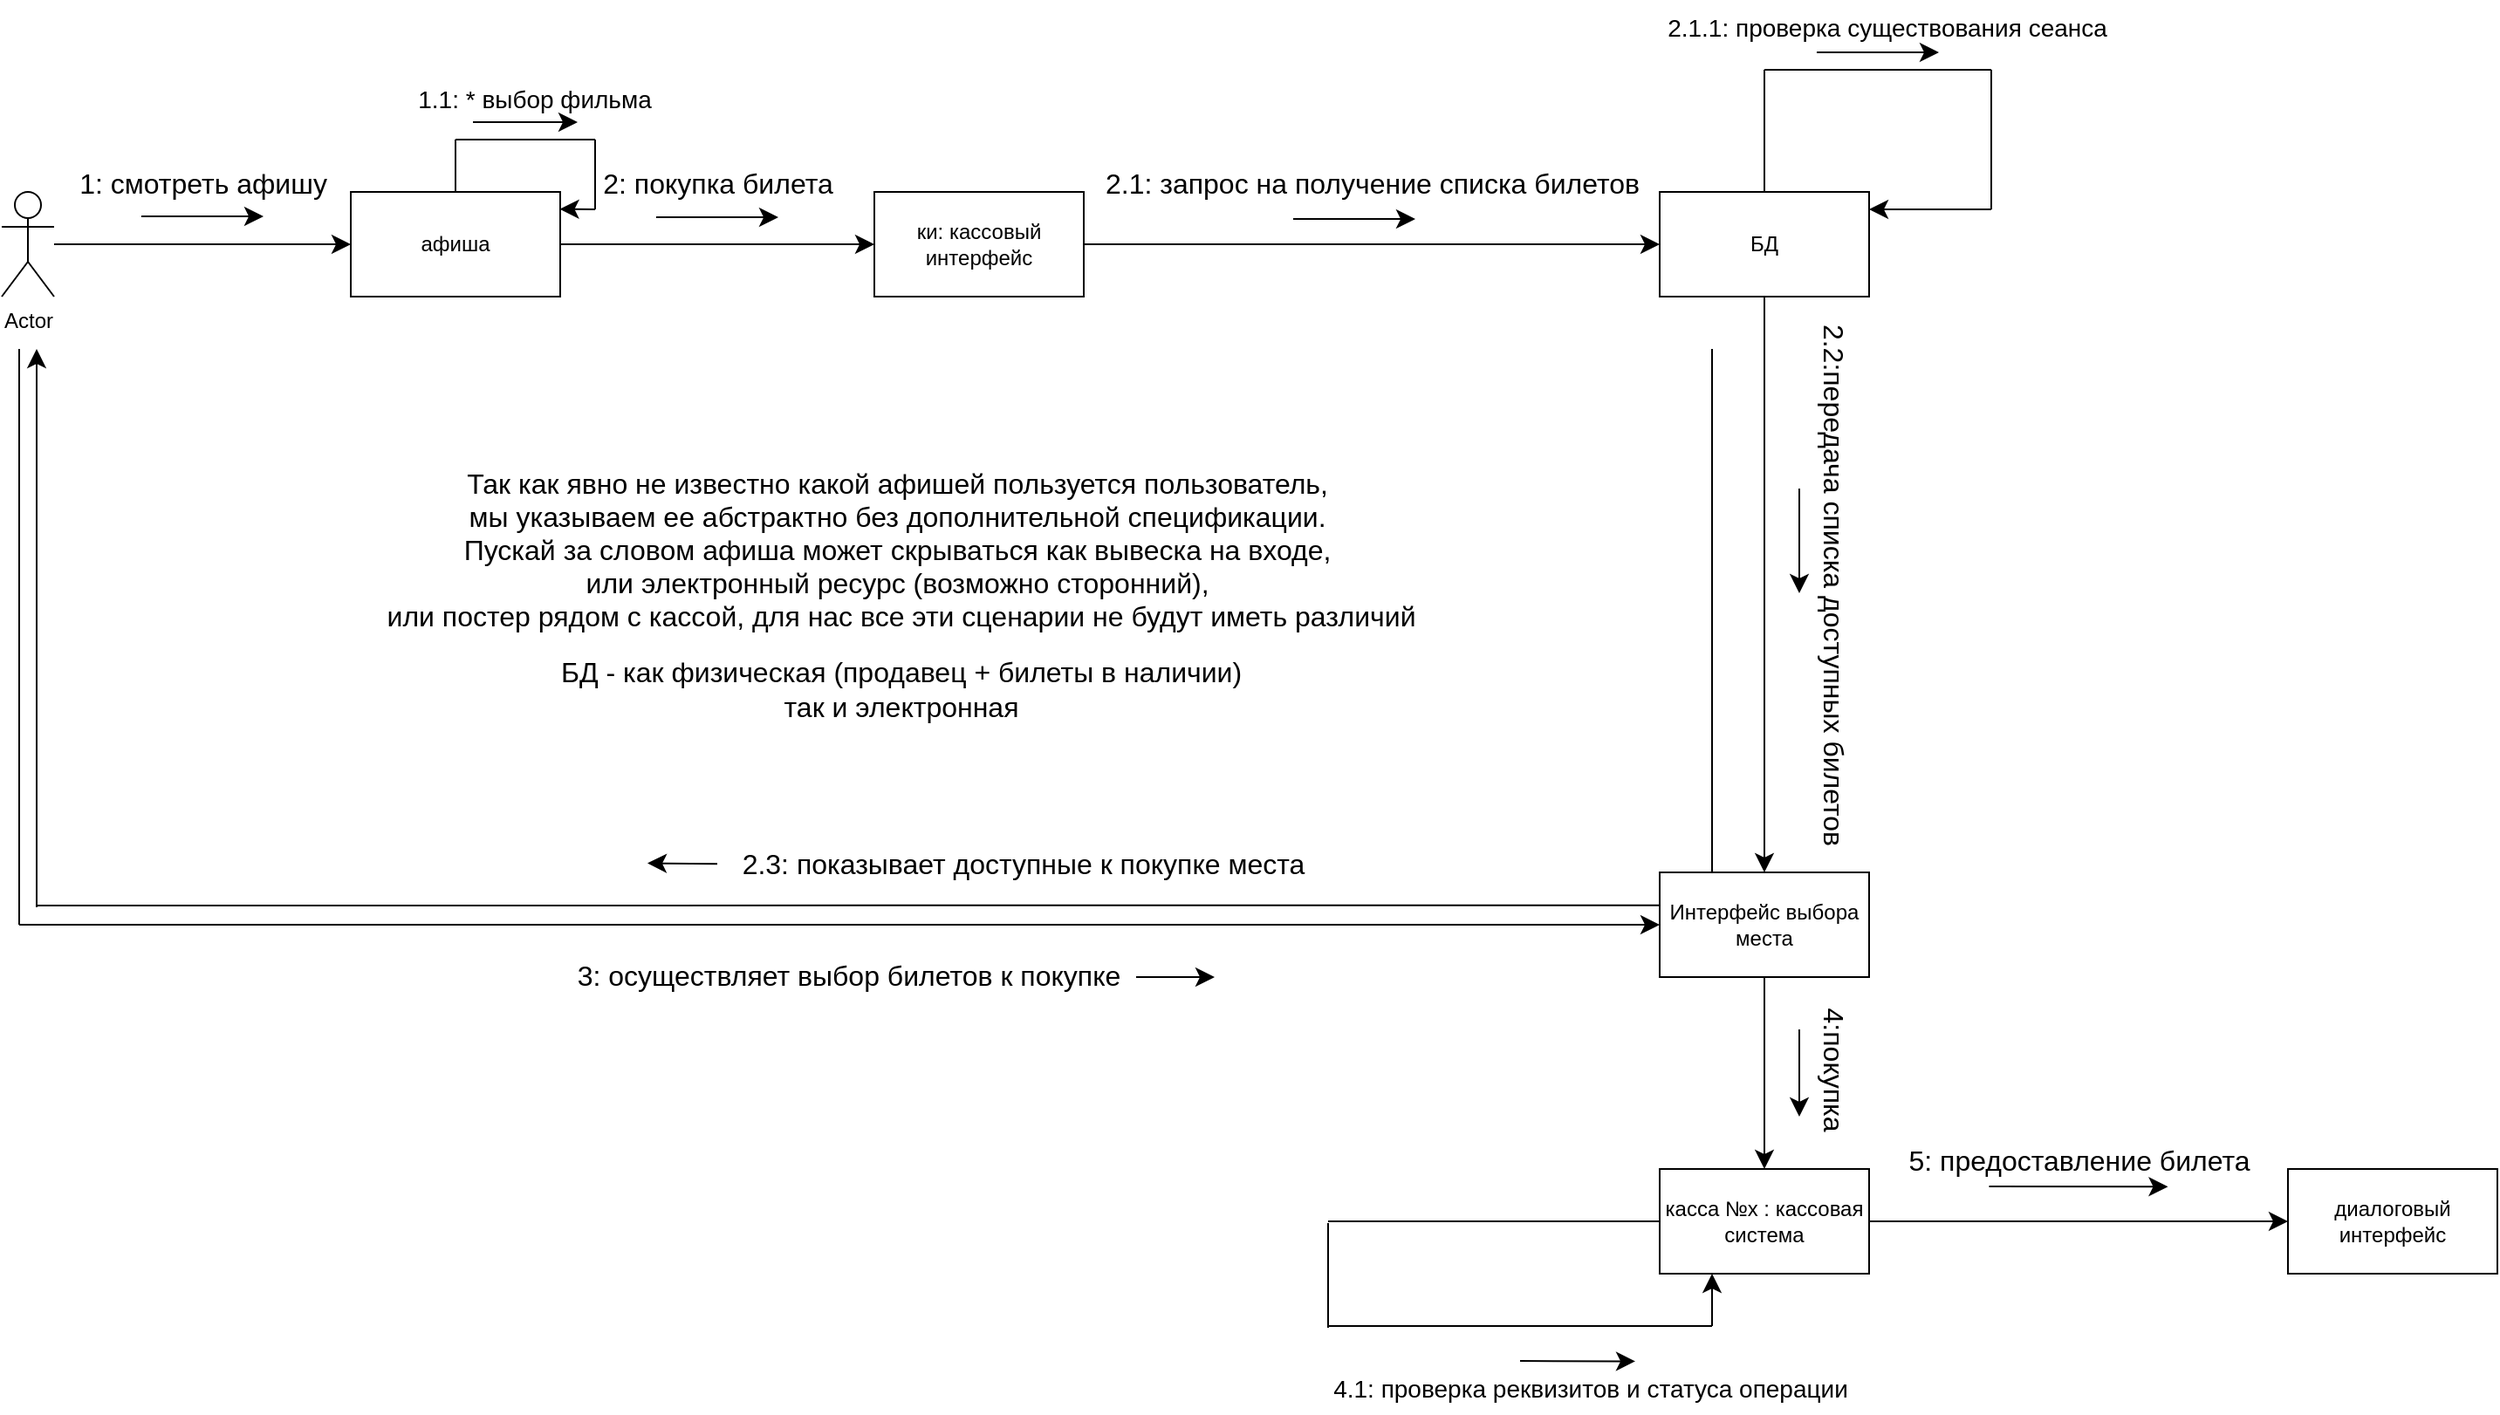 <mxfile version="24.7.17">
  <diagram name="Страница — 1" id="P_0eBgFqUFe3LXQ1mTjR">
    <mxGraphModel dx="1348" dy="2478" grid="1" gridSize="10" guides="1" tooltips="1" connect="1" arrows="1" fold="1" page="0" pageScale="1" pageWidth="827" pageHeight="1169" background="none" math="0" shadow="0">
      <root>
        <mxCell id="0" />
        <mxCell id="1" parent="0" />
        <mxCell id="tJprfwntqMG3Ix11lTIl-5" style="edgeStyle=none;curved=1;rounded=0;orthogonalLoop=1;jettySize=auto;html=1;entryX=0;entryY=0.5;entryDx=0;entryDy=0;fontSize=12;startSize=8;endSize=8;" edge="1" parent="1" source="tJprfwntqMG3Ix11lTIl-3" target="tJprfwntqMG3Ix11lTIl-4">
          <mxGeometry relative="1" as="geometry" />
        </mxCell>
        <mxCell id="tJprfwntqMG3Ix11lTIl-3" value="Actor" style="shape=umlActor;verticalLabelPosition=bottom;verticalAlign=top;html=1;outlineConnect=0;" vertex="1" parent="1">
          <mxGeometry x="-220" y="-450" width="30" height="60" as="geometry" />
        </mxCell>
        <mxCell id="tJprfwntqMG3Ix11lTIl-16" style="edgeStyle=none;curved=1;rounded=0;orthogonalLoop=1;jettySize=auto;html=1;exitX=1;exitY=0.5;exitDx=0;exitDy=0;entryX=0;entryY=0.5;entryDx=0;entryDy=0;fontSize=12;startSize=8;endSize=8;" edge="1" parent="1" source="tJprfwntqMG3Ix11lTIl-4">
          <mxGeometry relative="1" as="geometry">
            <mxPoint x="280" y="-420" as="targetPoint" />
          </mxGeometry>
        </mxCell>
        <mxCell id="tJprfwntqMG3Ix11lTIl-4" value="афиша" style="rounded=0;whiteSpace=wrap;html=1;" vertex="1" parent="1">
          <mxGeometry x="-20" y="-450" width="120" height="60" as="geometry" />
        </mxCell>
        <mxCell id="tJprfwntqMG3Ix11lTIl-6" value="1: смотреть афишу" style="text;html=1;align=center;verticalAlign=middle;resizable=0;points=[];autosize=1;strokeColor=none;fillColor=none;fontSize=16;" vertex="1" parent="1">
          <mxGeometry x="-190" y="-470" width="170" height="30" as="geometry" />
        </mxCell>
        <mxCell id="tJprfwntqMG3Ix11lTIl-9" value="" style="endArrow=none;html=1;rounded=0;fontSize=12;startSize=8;endSize=8;curved=1;" edge="1" parent="1">
          <mxGeometry width="50" height="50" relative="1" as="geometry">
            <mxPoint x="40" y="-450" as="sourcePoint" />
            <mxPoint x="40" y="-480" as="targetPoint" />
          </mxGeometry>
        </mxCell>
        <mxCell id="tJprfwntqMG3Ix11lTIl-10" value="" style="endArrow=none;html=1;rounded=0;fontSize=12;startSize=8;endSize=8;curved=1;" edge="1" parent="1">
          <mxGeometry width="50" height="50" relative="1" as="geometry">
            <mxPoint x="40" y="-480" as="sourcePoint" />
            <mxPoint x="120" y="-480" as="targetPoint" />
          </mxGeometry>
        </mxCell>
        <mxCell id="tJprfwntqMG3Ix11lTIl-11" value="" style="endArrow=none;html=1;rounded=0;fontSize=12;startSize=8;endSize=8;curved=1;" edge="1" parent="1">
          <mxGeometry width="50" height="50" relative="1" as="geometry">
            <mxPoint x="120" y="-440" as="sourcePoint" />
            <mxPoint x="120" y="-480" as="targetPoint" />
          </mxGeometry>
        </mxCell>
        <mxCell id="tJprfwntqMG3Ix11lTIl-12" value="" style="endArrow=classic;html=1;rounded=0;fontSize=12;startSize=8;endSize=8;curved=1;entryX=0.998;entryY=0.164;entryDx=0;entryDy=0;entryPerimeter=0;" edge="1" parent="1" target="tJprfwntqMG3Ix11lTIl-4">
          <mxGeometry width="50" height="50" relative="1" as="geometry">
            <mxPoint x="120" y="-440" as="sourcePoint" />
            <mxPoint x="170" y="-490" as="targetPoint" />
          </mxGeometry>
        </mxCell>
        <mxCell id="tJprfwntqMG3Ix11lTIl-13" value="" style="endArrow=classic;html=1;rounded=0;fontSize=12;startSize=8;endSize=8;curved=1;" edge="1" parent="1">
          <mxGeometry width="50" height="50" relative="1" as="geometry">
            <mxPoint x="50" y="-490" as="sourcePoint" />
            <mxPoint x="110" y="-490" as="targetPoint" />
          </mxGeometry>
        </mxCell>
        <mxCell id="tJprfwntqMG3Ix11lTIl-14" value="&lt;font style=&quot;font-size: 14px;&quot;&gt;1.1: * выбор фильма&lt;/font&gt;" style="text;html=1;align=center;verticalAlign=middle;resizable=0;points=[];autosize=1;strokeColor=none;fillColor=none;fontSize=16;" vertex="1" parent="1">
          <mxGeometry x="5" y="-519" width="160" height="30" as="geometry" />
        </mxCell>
        <mxCell id="tJprfwntqMG3Ix11lTIl-21" style="edgeStyle=none;curved=1;rounded=0;orthogonalLoop=1;jettySize=auto;html=1;exitX=1;exitY=0.5;exitDx=0;exitDy=0;fontSize=12;startSize=8;endSize=8;" edge="1" parent="1" target="tJprfwntqMG3Ix11lTIl-19">
          <mxGeometry relative="1" as="geometry">
            <mxPoint x="400" y="-420" as="sourcePoint" />
          </mxGeometry>
        </mxCell>
        <mxCell id="tJprfwntqMG3Ix11lTIl-17" value="2: покупка билета" style="text;html=1;align=center;verticalAlign=middle;resizable=0;points=[];autosize=1;strokeColor=none;fillColor=none;fontSize=16;" vertex="1" parent="1">
          <mxGeometry x="110" y="-470" width="160" height="30" as="geometry" />
        </mxCell>
        <mxCell id="tJprfwntqMG3Ix11lTIl-18" value="Так как явно не известно какой афишей пользуется пользователь,&amp;nbsp;&lt;div&gt;мы указываем ее абстрактно без дополнительной спецификации.&amp;nbsp;&lt;div&gt;Пускай за словом афиша может скрываться как вывеска на входе,&amp;nbsp;&lt;/div&gt;&lt;div&gt;или электронный ресурс (возможно сторонний),&amp;nbsp;&lt;/div&gt;&lt;div&gt;или постер рядом с кассой,&amp;nbsp;&lt;span style=&quot;background-color: initial;&quot;&gt;для нас все эти сценарии не будут иметь различий&lt;/span&gt;&lt;/div&gt;&lt;/div&gt;" style="text;html=1;align=center;verticalAlign=middle;resizable=0;points=[];autosize=1;strokeColor=none;fillColor=none;fontSize=16;" vertex="1" parent="1">
          <mxGeometry x="-10" y="-300" width="610" height="110" as="geometry" />
        </mxCell>
        <mxCell id="tJprfwntqMG3Ix11lTIl-24" style="edgeStyle=none;curved=1;rounded=0;orthogonalLoop=1;jettySize=auto;html=1;exitX=0.5;exitY=1;exitDx=0;exitDy=0;entryX=0.5;entryY=0;entryDx=0;entryDy=0;fontSize=12;startSize=8;endSize=8;" edge="1" parent="1" source="tJprfwntqMG3Ix11lTIl-19" target="tJprfwntqMG3Ix11lTIl-23">
          <mxGeometry relative="1" as="geometry" />
        </mxCell>
        <mxCell id="tJprfwntqMG3Ix11lTIl-19" value="БД" style="rounded=0;whiteSpace=wrap;html=1;" vertex="1" parent="1">
          <mxGeometry x="730" y="-450" width="120" height="60" as="geometry" />
        </mxCell>
        <mxCell id="tJprfwntqMG3Ix11lTIl-20" value="БД - как физическая (продавец + билеты в наличии)&lt;div&gt;так и электронная&lt;/div&gt;" style="text;html=1;align=center;verticalAlign=middle;resizable=0;points=[];autosize=1;strokeColor=none;fillColor=none;fontSize=16;" vertex="1" parent="1">
          <mxGeometry x="90" y="-190" width="410" height="50" as="geometry" />
        </mxCell>
        <mxCell id="tJprfwntqMG3Ix11lTIl-22" value="2.1: запрос на получение списка билетов" style="text;html=1;align=center;verticalAlign=middle;resizable=0;points=[];autosize=1;strokeColor=none;fillColor=none;fontSize=16;" vertex="1" parent="1">
          <mxGeometry x="400" y="-470" width="330" height="30" as="geometry" />
        </mxCell>
        <mxCell id="tJprfwntqMG3Ix11lTIl-59" style="edgeStyle=none;curved=1;rounded=0;orthogonalLoop=1;jettySize=auto;html=1;exitX=0.5;exitY=1;exitDx=0;exitDy=0;fontSize=12;startSize=8;endSize=8;" edge="1" parent="1" source="tJprfwntqMG3Ix11lTIl-23" target="tJprfwntqMG3Ix11lTIl-57">
          <mxGeometry relative="1" as="geometry" />
        </mxCell>
        <mxCell id="tJprfwntqMG3Ix11lTIl-23" value="Интерфейс выбора места" style="rounded=0;whiteSpace=wrap;html=1;" vertex="1" parent="1">
          <mxGeometry x="730" y="-60" width="120" height="60" as="geometry" />
        </mxCell>
        <mxCell id="tJprfwntqMG3Ix11lTIl-25" value="" style="endArrow=none;html=1;rounded=0;fontSize=12;startSize=8;endSize=8;curved=1;exitX=0.5;exitY=0;exitDx=0;exitDy=0;" edge="1" parent="1" source="tJprfwntqMG3Ix11lTIl-19">
          <mxGeometry width="50" height="50" relative="1" as="geometry">
            <mxPoint x="780" y="-449" as="sourcePoint" />
            <mxPoint x="790" y="-520" as="targetPoint" />
          </mxGeometry>
        </mxCell>
        <mxCell id="tJprfwntqMG3Ix11lTIl-26" value="" style="endArrow=none;html=1;rounded=0;fontSize=12;startSize=8;endSize=8;curved=1;" edge="1" parent="1">
          <mxGeometry width="50" height="50" relative="1" as="geometry">
            <mxPoint x="790" y="-520" as="sourcePoint" />
            <mxPoint x="920" y="-520" as="targetPoint" />
          </mxGeometry>
        </mxCell>
        <mxCell id="tJprfwntqMG3Ix11lTIl-27" value="" style="endArrow=none;html=1;rounded=0;fontSize=12;startSize=8;endSize=8;curved=1;" edge="1" parent="1">
          <mxGeometry width="50" height="50" relative="1" as="geometry">
            <mxPoint x="920" y="-440" as="sourcePoint" />
            <mxPoint x="920" y="-520" as="targetPoint" />
          </mxGeometry>
        </mxCell>
        <mxCell id="tJprfwntqMG3Ix11lTIl-28" value="" style="endArrow=classic;html=1;rounded=0;fontSize=12;startSize=8;endSize=8;curved=1;" edge="1" parent="1">
          <mxGeometry width="50" height="50" relative="1" as="geometry">
            <mxPoint x="920" y="-440" as="sourcePoint" />
            <mxPoint x="850" y="-440" as="targetPoint" />
          </mxGeometry>
        </mxCell>
        <mxCell id="tJprfwntqMG3Ix11lTIl-29" value="&lt;font style=&quot;font-size: 14px;&quot;&gt;2.1.1: проверка существования сеанса&lt;/font&gt;" style="text;html=1;align=center;verticalAlign=middle;resizable=0;points=[];autosize=1;strokeColor=none;fillColor=none;fontSize=16;" vertex="1" parent="1">
          <mxGeometry x="720" y="-560" width="280" height="30" as="geometry" />
        </mxCell>
        <mxCell id="tJprfwntqMG3Ix11lTIl-30" value="" style="endArrow=classic;html=1;rounded=0;fontSize=12;startSize=8;endSize=8;curved=1;" edge="1" parent="1">
          <mxGeometry width="50" height="50" relative="1" as="geometry">
            <mxPoint x="820" y="-530" as="sourcePoint" />
            <mxPoint x="890" y="-530" as="targetPoint" />
          </mxGeometry>
        </mxCell>
        <mxCell id="tJprfwntqMG3Ix11lTIl-31" value="" style="endArrow=classic;html=1;rounded=0;fontSize=12;startSize=8;endSize=8;curved=1;" edge="1" parent="1">
          <mxGeometry width="50" height="50" relative="1" as="geometry">
            <mxPoint x="520" y="-434.45" as="sourcePoint" />
            <mxPoint x="590" y="-434.45" as="targetPoint" />
            <Array as="points">
              <mxPoint x="520" y="-434.45" />
            </Array>
          </mxGeometry>
        </mxCell>
        <mxCell id="tJprfwntqMG3Ix11lTIl-32" value="" style="endArrow=classic;html=1;rounded=0;fontSize=12;startSize=8;endSize=8;curved=1;" edge="1" parent="1">
          <mxGeometry width="50" height="50" relative="1" as="geometry">
            <mxPoint x="155" y="-435.45" as="sourcePoint" />
            <mxPoint x="225" y="-435.45" as="targetPoint" />
          </mxGeometry>
        </mxCell>
        <mxCell id="tJprfwntqMG3Ix11lTIl-33" value="" style="endArrow=classic;html=1;rounded=0;fontSize=12;startSize=8;endSize=8;curved=1;" edge="1" parent="1">
          <mxGeometry width="50" height="50" relative="1" as="geometry">
            <mxPoint x="-140" y="-436" as="sourcePoint" />
            <mxPoint x="-70" y="-436" as="targetPoint" />
          </mxGeometry>
        </mxCell>
        <mxCell id="tJprfwntqMG3Ix11lTIl-34" value="2.2:передача списка доступных билетов" style="text;html=1;align=center;verticalAlign=middle;resizable=0;points=[];autosize=1;strokeColor=none;fillColor=none;fontSize=16;rotation=90;" vertex="1" parent="1">
          <mxGeometry x="670" y="-240" width="320" height="30" as="geometry" />
        </mxCell>
        <mxCell id="tJprfwntqMG3Ix11lTIl-37" style="edgeStyle=none;curved=1;rounded=0;orthogonalLoop=1;jettySize=auto;html=1;fontSize=12;startSize=8;endSize=8;" edge="1" parent="1">
          <mxGeometry relative="1" as="geometry">
            <mxPoint x="810" y="-280" as="sourcePoint" />
            <mxPoint x="810" y="-220" as="targetPoint" />
          </mxGeometry>
        </mxCell>
        <mxCell id="tJprfwntqMG3Ix11lTIl-40" value="" style="endArrow=none;html=1;rounded=0;fontSize=12;startSize=8;endSize=8;curved=1;entryX=0.004;entryY=0.314;entryDx=0;entryDy=0;entryPerimeter=0;" edge="1" parent="1" target="tJprfwntqMG3Ix11lTIl-23">
          <mxGeometry width="50" height="50" relative="1" as="geometry">
            <mxPoint x="-200" y="-41" as="sourcePoint" />
            <mxPoint x="-150" y="-120" as="targetPoint" />
          </mxGeometry>
        </mxCell>
        <mxCell id="tJprfwntqMG3Ix11lTIl-41" value="" style="endArrow=classic;html=1;rounded=0;fontSize=12;startSize=8;endSize=8;curved=1;" edge="1" parent="1">
          <mxGeometry width="50" height="50" relative="1" as="geometry">
            <mxPoint x="-200" y="-40" as="sourcePoint" />
            <mxPoint x="-200" y="-360" as="targetPoint" />
          </mxGeometry>
        </mxCell>
        <mxCell id="tJprfwntqMG3Ix11lTIl-43" value="2.3: показывает доступные к покупке места" style="text;html=1;align=center;verticalAlign=middle;resizable=0;points=[];autosize=1;strokeColor=none;fillColor=none;fontSize=16;" vertex="1" parent="1">
          <mxGeometry x="190" y="-80" width="350" height="30" as="geometry" />
        </mxCell>
        <mxCell id="tJprfwntqMG3Ix11lTIl-44" value="" style="endArrow=classic;html=1;rounded=0;fontSize=12;startSize=8;endSize=8;curved=1;" edge="1" parent="1">
          <mxGeometry width="50" height="50" relative="1" as="geometry">
            <mxPoint x="190" y="-64.82" as="sourcePoint" />
            <mxPoint x="150" y="-65.25" as="targetPoint" />
          </mxGeometry>
        </mxCell>
        <mxCell id="tJprfwntqMG3Ix11lTIl-45" value="" style="endArrow=none;html=1;rounded=0;fontSize=12;startSize=8;endSize=8;curved=1;" edge="1" parent="1">
          <mxGeometry width="50" height="50" relative="1" as="geometry">
            <mxPoint x="-210" y="-30" as="sourcePoint" />
            <mxPoint x="-210" y="-360" as="targetPoint" />
          </mxGeometry>
        </mxCell>
        <mxCell id="tJprfwntqMG3Ix11lTIl-47" value="" style="endArrow=classic;html=1;rounded=0;fontSize=12;startSize=8;endSize=8;curved=1;entryX=0;entryY=0.5;entryDx=0;entryDy=0;" edge="1" parent="1" target="tJprfwntqMG3Ix11lTIl-23">
          <mxGeometry width="50" height="50" relative="1" as="geometry">
            <mxPoint x="-210" y="-30" as="sourcePoint" />
            <mxPoint x="720" y="-30" as="targetPoint" />
          </mxGeometry>
        </mxCell>
        <mxCell id="tJprfwntqMG3Ix11lTIl-49" value="" style="endArrow=classic;html=1;rounded=0;fontSize=12;startSize=8;endSize=8;curved=1;" edge="1" parent="1">
          <mxGeometry width="50" height="50" relative="1" as="geometry">
            <mxPoint x="430" as="sourcePoint" />
            <mxPoint x="475" as="targetPoint" />
          </mxGeometry>
        </mxCell>
        <mxCell id="tJprfwntqMG3Ix11lTIl-50" value="3: осуществляет выбор билетов к покупке" style="text;html=1;align=center;verticalAlign=middle;resizable=0;points=[];autosize=1;strokeColor=none;fillColor=none;fontSize=16;" vertex="1" parent="1">
          <mxGeometry x="100" y="-16" width="330" height="30" as="geometry" />
        </mxCell>
        <mxCell id="tJprfwntqMG3Ix11lTIl-53" value="" style="endArrow=none;html=1;rounded=0;fontSize=12;startSize=8;endSize=8;curved=1;" edge="1" parent="1">
          <mxGeometry width="50" height="50" relative="1" as="geometry">
            <mxPoint x="760" y="-60" as="sourcePoint" />
            <mxPoint x="760" y="-360" as="targetPoint" />
          </mxGeometry>
        </mxCell>
        <mxCell id="tJprfwntqMG3Ix11lTIl-56" value="4:покупка&amp;nbsp;" style="text;html=1;align=center;verticalAlign=middle;resizable=0;points=[];autosize=1;strokeColor=none;fillColor=none;fontSize=16;rotation=90;" vertex="1" parent="1">
          <mxGeometry x="780" y="40" width="100" height="30" as="geometry" />
        </mxCell>
        <mxCell id="tJprfwntqMG3Ix11lTIl-71" value="" style="edgeStyle=none;curved=1;rounded=0;orthogonalLoop=1;jettySize=auto;html=1;fontSize=12;startSize=8;endSize=8;" edge="1" parent="1" source="tJprfwntqMG3Ix11lTIl-57" target="tJprfwntqMG3Ix11lTIl-70">
          <mxGeometry relative="1" as="geometry" />
        </mxCell>
        <mxCell id="tJprfwntqMG3Ix11lTIl-57" value="касса №x : кассовая система" style="rounded=0;whiteSpace=wrap;html=1;" vertex="1" parent="1">
          <mxGeometry x="730" y="110" width="120" height="60" as="geometry" />
        </mxCell>
        <mxCell id="tJprfwntqMG3Ix11lTIl-58" value="ки: кассовый интерфейс" style="rounded=0;whiteSpace=wrap;html=1;" vertex="1" parent="1">
          <mxGeometry x="280" y="-450" width="120" height="60" as="geometry" />
        </mxCell>
        <mxCell id="tJprfwntqMG3Ix11lTIl-60" value="" style="endArrow=classic;html=1;rounded=0;fontSize=12;startSize=8;endSize=8;curved=1;" edge="1" parent="1">
          <mxGeometry width="50" height="50" relative="1" as="geometry">
            <mxPoint x="810" y="30" as="sourcePoint" />
            <mxPoint x="810" y="80" as="targetPoint" />
          </mxGeometry>
        </mxCell>
        <mxCell id="tJprfwntqMG3Ix11lTIl-62" value="" style="endArrow=none;html=1;rounded=0;fontSize=12;startSize=8;endSize=8;curved=1;" edge="1" parent="1">
          <mxGeometry width="50" height="50" relative="1" as="geometry">
            <mxPoint x="540" y="140" as="sourcePoint" />
            <mxPoint x="730" y="140" as="targetPoint" />
          </mxGeometry>
        </mxCell>
        <mxCell id="tJprfwntqMG3Ix11lTIl-63" value="" style="endArrow=none;html=1;rounded=0;fontSize=12;startSize=8;endSize=8;curved=1;" edge="1" parent="1">
          <mxGeometry width="50" height="50" relative="1" as="geometry">
            <mxPoint x="540" y="201" as="sourcePoint" />
            <mxPoint x="540" y="141" as="targetPoint" />
          </mxGeometry>
        </mxCell>
        <mxCell id="tJprfwntqMG3Ix11lTIl-64" value="" style="endArrow=none;html=1;rounded=0;fontSize=12;startSize=8;endSize=8;curved=1;" edge="1" parent="1">
          <mxGeometry width="50" height="50" relative="1" as="geometry">
            <mxPoint x="540" y="200" as="sourcePoint" />
            <mxPoint x="760" y="200" as="targetPoint" />
          </mxGeometry>
        </mxCell>
        <mxCell id="tJprfwntqMG3Ix11lTIl-65" value="" style="endArrow=classic;html=1;rounded=0;fontSize=12;startSize=8;endSize=8;curved=1;entryX=0.25;entryY=1;entryDx=0;entryDy=0;" edge="1" parent="1" target="tJprfwntqMG3Ix11lTIl-57">
          <mxGeometry width="50" height="50" relative="1" as="geometry">
            <mxPoint x="760" y="200" as="sourcePoint" />
            <mxPoint x="810" y="150" as="targetPoint" />
          </mxGeometry>
        </mxCell>
        <mxCell id="tJprfwntqMG3Ix11lTIl-66" value="&lt;font style=&quot;font-size: 14px;&quot;&gt;4.1: проверка реквизитов и статуса операции&lt;/font&gt;" style="text;html=1;align=center;verticalAlign=middle;resizable=0;points=[];autosize=1;strokeColor=none;fillColor=none;fontSize=16;" vertex="1" parent="1">
          <mxGeometry x="530" y="220" width="320" height="30" as="geometry" />
        </mxCell>
        <mxCell id="tJprfwntqMG3Ix11lTIl-67" value="" style="endArrow=classic;html=1;rounded=0;fontSize=12;startSize=8;endSize=8;curved=1;exitX=0.2;exitY=-0.008;exitDx=0;exitDy=0;exitPerimeter=0;" edge="1" parent="1">
          <mxGeometry width="50" height="50" relative="1" as="geometry">
            <mxPoint x="650" y="220.0" as="sourcePoint" />
            <mxPoint x="716" y="220.24" as="targetPoint" />
          </mxGeometry>
        </mxCell>
        <mxCell id="tJprfwntqMG3Ix11lTIl-70" value="диалоговый интерфейс" style="rounded=0;whiteSpace=wrap;html=1;" vertex="1" parent="1">
          <mxGeometry x="1090" y="110" width="120" height="60" as="geometry" />
        </mxCell>
        <mxCell id="tJprfwntqMG3Ix11lTIl-72" value="5: предоставление билета" style="text;html=1;align=center;verticalAlign=middle;resizable=0;points=[];autosize=1;strokeColor=none;fillColor=none;fontSize=16;" vertex="1" parent="1">
          <mxGeometry x="860" y="90" width="220" height="30" as="geometry" />
        </mxCell>
        <mxCell id="tJprfwntqMG3Ix11lTIl-73" value="" style="endArrow=classic;html=1;rounded=0;fontSize=12;startSize=8;endSize=8;curved=1;entryX=0.784;entryY=1.005;entryDx=0;entryDy=0;entryPerimeter=0;" edge="1" parent="1">
          <mxGeometry width="50" height="50" relative="1" as="geometry">
            <mxPoint x="918.76" y="120" as="sourcePoint" />
            <mxPoint x="1021.24" y="120.15" as="targetPoint" />
          </mxGeometry>
        </mxCell>
      </root>
    </mxGraphModel>
  </diagram>
</mxfile>
